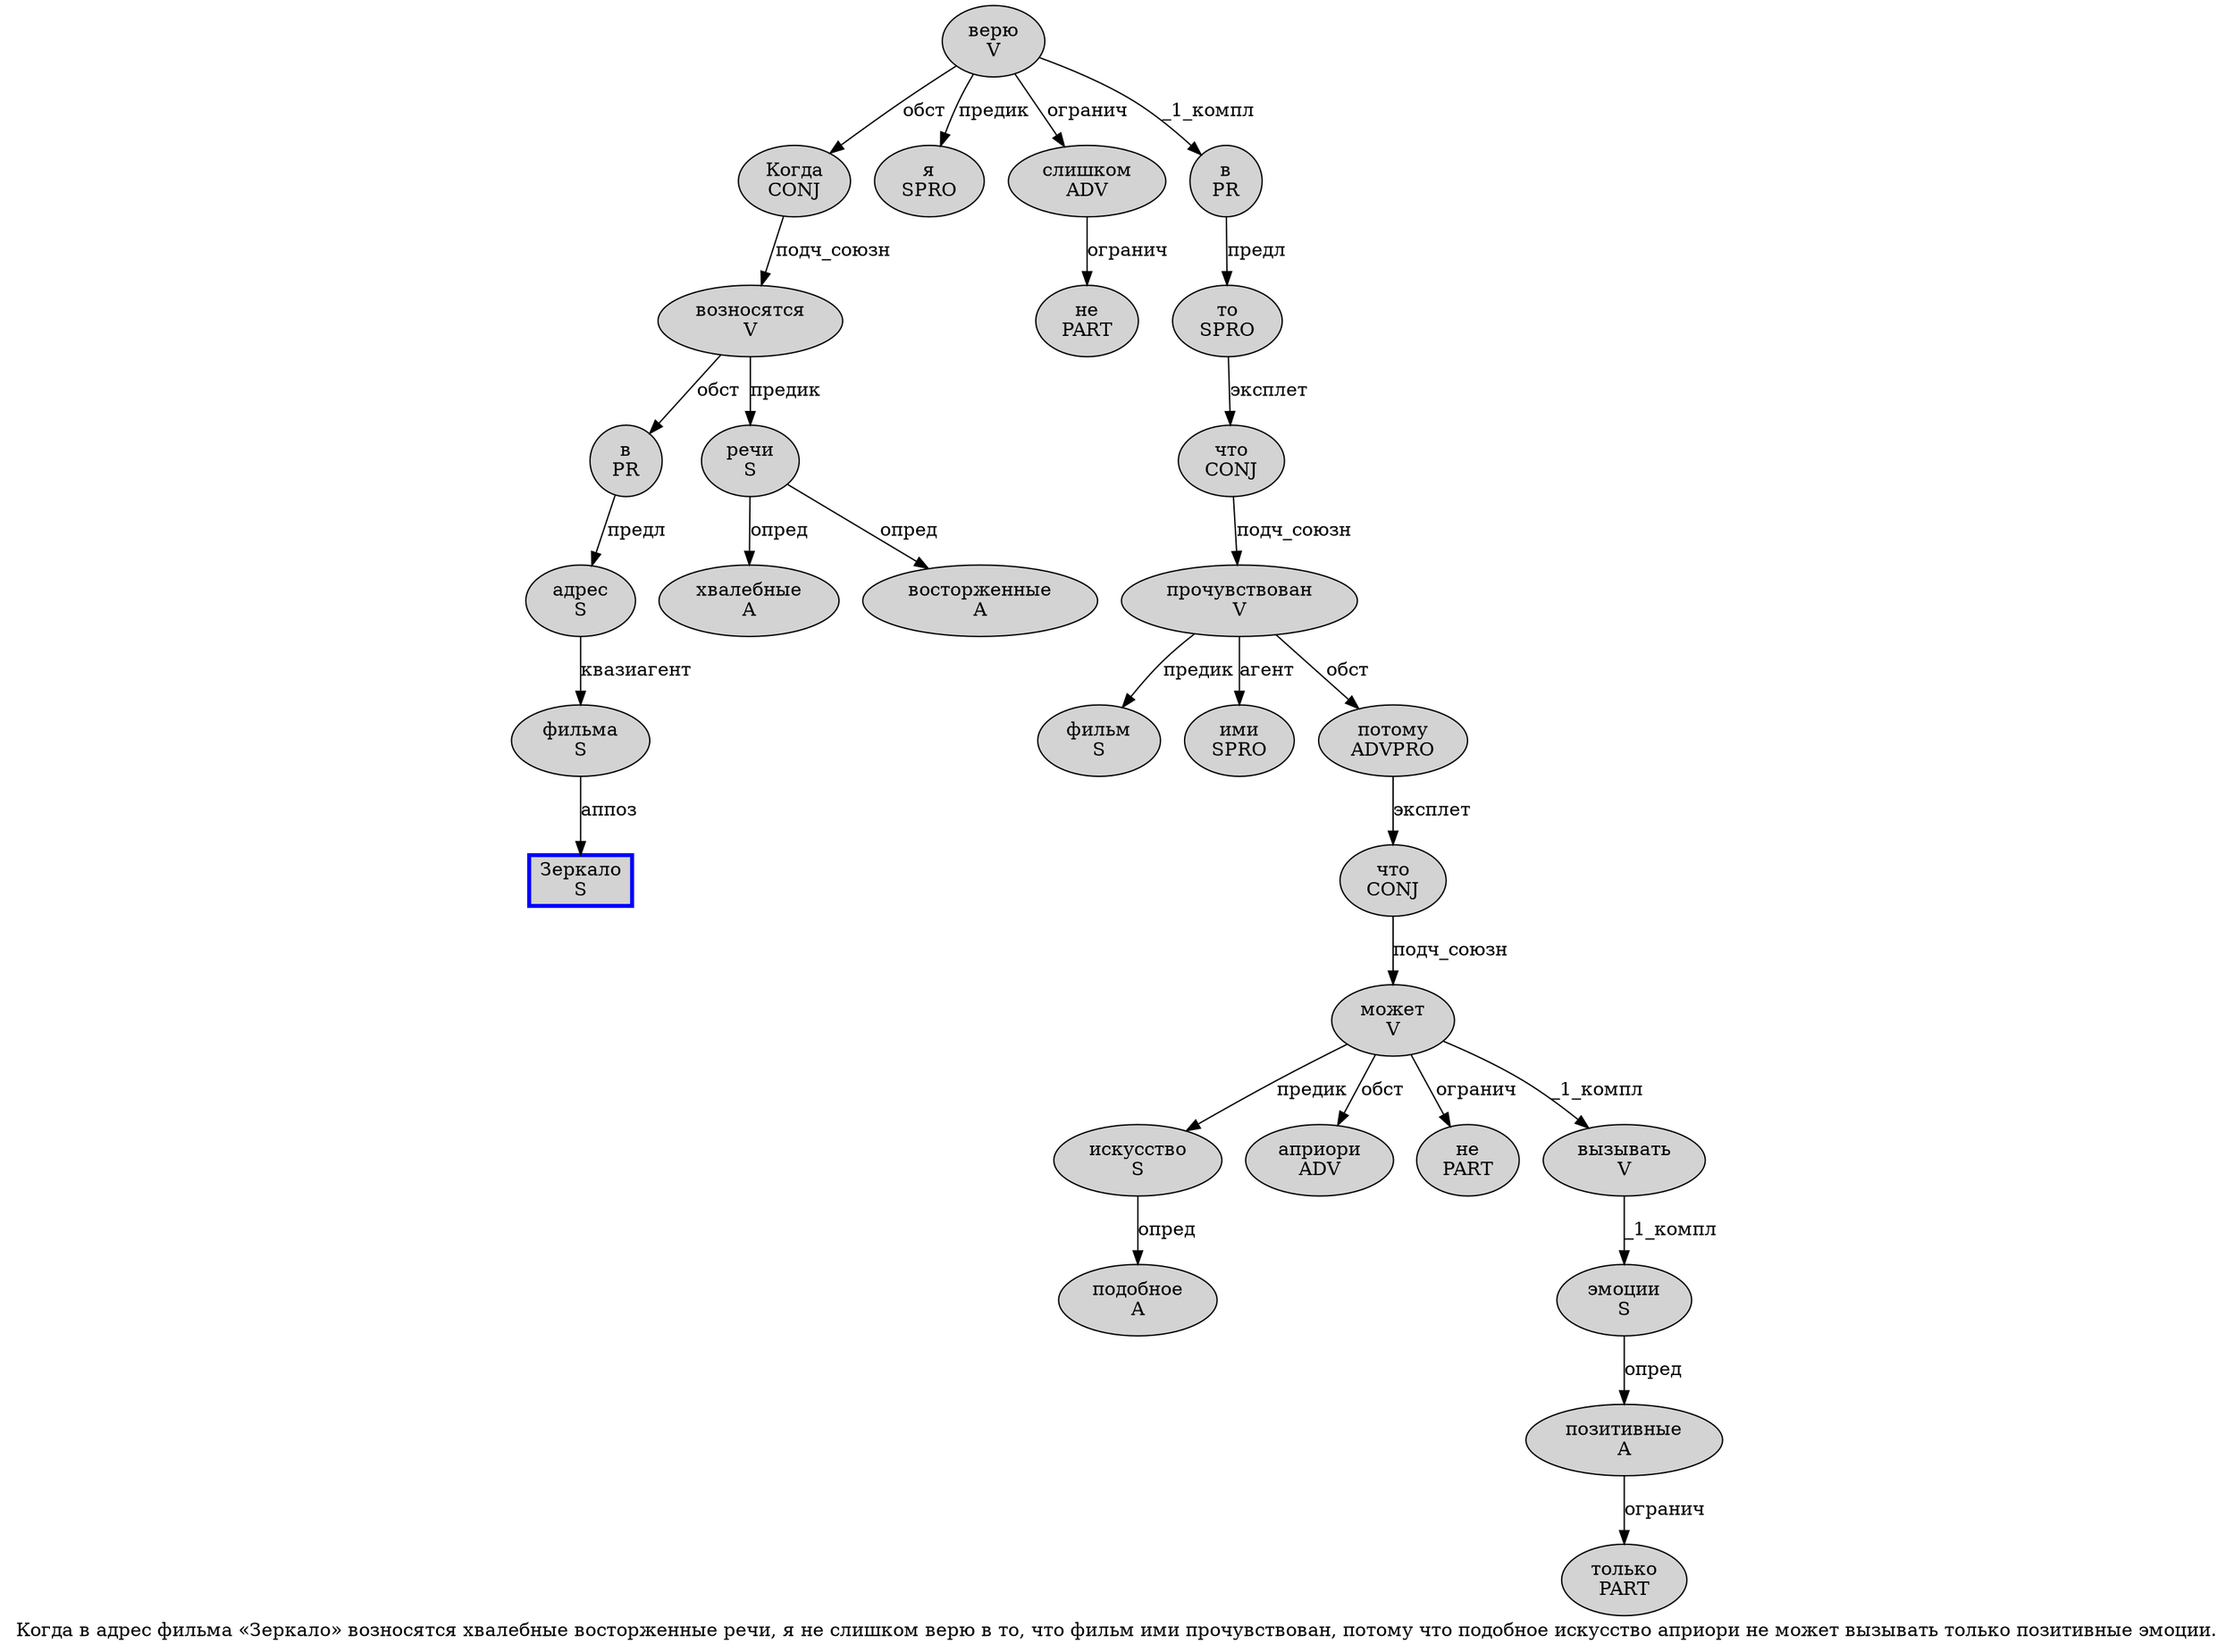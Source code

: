 digraph SENTENCE_2048 {
	graph [label="Когда в адрес фильма «Зеркало» возносятся хвалебные восторженные речи, я не слишком верю в то, что фильм ими прочувствован, потому что подобное искусство априори не может вызывать только позитивные эмоции."]
	node [style=filled]
		0 [label="Когда
CONJ" color="" fillcolor=lightgray penwidth=1 shape=ellipse]
		1 [label="в
PR" color="" fillcolor=lightgray penwidth=1 shape=ellipse]
		2 [label="адрес
S" color="" fillcolor=lightgray penwidth=1 shape=ellipse]
		3 [label="фильма
S" color="" fillcolor=lightgray penwidth=1 shape=ellipse]
		5 [label="Зеркало
S" color=blue fillcolor=lightgray penwidth=3 shape=box]
		7 [label="возносятся
V" color="" fillcolor=lightgray penwidth=1 shape=ellipse]
		8 [label="хвалебные
A" color="" fillcolor=lightgray penwidth=1 shape=ellipse]
		9 [label="восторженные
A" color="" fillcolor=lightgray penwidth=1 shape=ellipse]
		10 [label="речи
S" color="" fillcolor=lightgray penwidth=1 shape=ellipse]
		12 [label="я
SPRO" color="" fillcolor=lightgray penwidth=1 shape=ellipse]
		13 [label="не
PART" color="" fillcolor=lightgray penwidth=1 shape=ellipse]
		14 [label="слишком
ADV" color="" fillcolor=lightgray penwidth=1 shape=ellipse]
		15 [label="верю
V" color="" fillcolor=lightgray penwidth=1 shape=ellipse]
		16 [label="в
PR" color="" fillcolor=lightgray penwidth=1 shape=ellipse]
		17 [label="то
SPRO" color="" fillcolor=lightgray penwidth=1 shape=ellipse]
		19 [label="что
CONJ" color="" fillcolor=lightgray penwidth=1 shape=ellipse]
		20 [label="фильм
S" color="" fillcolor=lightgray penwidth=1 shape=ellipse]
		21 [label="ими
SPRO" color="" fillcolor=lightgray penwidth=1 shape=ellipse]
		22 [label="прочувствован
V" color="" fillcolor=lightgray penwidth=1 shape=ellipse]
		24 [label="потому
ADVPRO" color="" fillcolor=lightgray penwidth=1 shape=ellipse]
		25 [label="что
CONJ" color="" fillcolor=lightgray penwidth=1 shape=ellipse]
		26 [label="подобное
A" color="" fillcolor=lightgray penwidth=1 shape=ellipse]
		27 [label="искусство
S" color="" fillcolor=lightgray penwidth=1 shape=ellipse]
		28 [label="априори
ADV" color="" fillcolor=lightgray penwidth=1 shape=ellipse]
		29 [label="не
PART" color="" fillcolor=lightgray penwidth=1 shape=ellipse]
		30 [label="может
V" color="" fillcolor=lightgray penwidth=1 shape=ellipse]
		31 [label="вызывать
V" color="" fillcolor=lightgray penwidth=1 shape=ellipse]
		32 [label="только
PART" color="" fillcolor=lightgray penwidth=1 shape=ellipse]
		33 [label="позитивные
A" color="" fillcolor=lightgray penwidth=1 shape=ellipse]
		34 [label="эмоции
S" color="" fillcolor=lightgray penwidth=1 shape=ellipse]
			34 -> 33 [label="опред"]
			7 -> 1 [label="обст"]
			7 -> 10 [label="предик"]
			17 -> 19 [label="эксплет"]
			15 -> 0 [label="обст"]
			15 -> 12 [label="предик"]
			15 -> 14 [label="огранич"]
			15 -> 16 [label="_1_компл"]
			0 -> 7 [label="подч_союзн"]
			33 -> 32 [label="огранич"]
			2 -> 3 [label="квазиагент"]
			22 -> 20 [label="предик"]
			22 -> 21 [label="агент"]
			22 -> 24 [label="обст"]
			10 -> 8 [label="опред"]
			10 -> 9 [label="опред"]
			27 -> 26 [label="опред"]
			3 -> 5 [label="аппоз"]
			25 -> 30 [label="подч_союзн"]
			30 -> 27 [label="предик"]
			30 -> 28 [label="обст"]
			30 -> 29 [label="огранич"]
			30 -> 31 [label="_1_компл"]
			31 -> 34 [label="_1_компл"]
			19 -> 22 [label="подч_союзн"]
			14 -> 13 [label="огранич"]
			24 -> 25 [label="эксплет"]
			1 -> 2 [label="предл"]
			16 -> 17 [label="предл"]
}